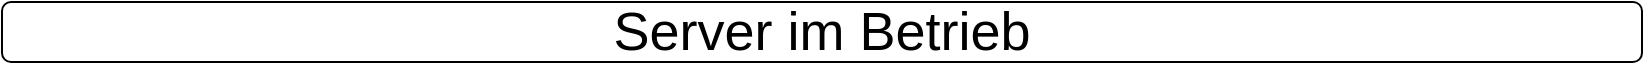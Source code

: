 <mxfile version="14.7.4" type="google"><diagram id="LRukPPyGp5v0pwssGUWB" name="Page-1"><mxGraphModel dx="582" dy="1634" grid="1" gridSize="10" guides="1" tooltips="1" connect="1" arrows="1" fold="1" page="1" pageScale="1" pageWidth="827" pageHeight="1169" math="0" shadow="0"><root><mxCell id="0"/><mxCell id="1" parent="0"/><mxCell id="e_j_HkhipHXI-sqsnK4l-2" value="&lt;font style=&quot;font-size: 27px&quot;&gt;Server im Betrieb&lt;/font&gt;" style="rounded=1;whiteSpace=wrap;html=1;fillColor=none;" vertex="1" parent="1"><mxGeometry x="17" y="40" width="820" height="30" as="geometry"/></mxCell></root></mxGraphModel></diagram></mxfile>